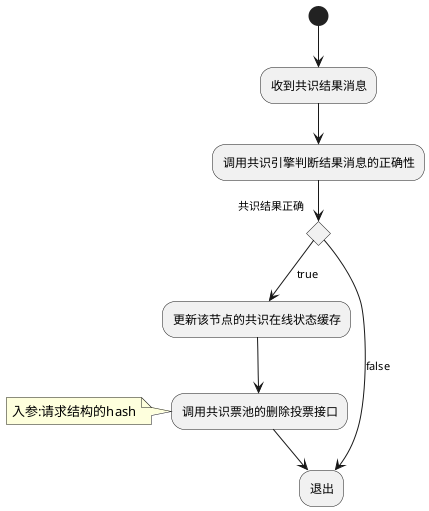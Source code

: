 @startuml
(*) --> 收到共识结果消息
--> 调用共识引擎判断结果消息的正确性
if 共识结果正确 then
    --> [true]更新该节点的共识在线状态缓存
    --> 调用共识票池的删除投票接口
    note left 
    入参:请求结构的hash
    end note
    --> 退出
else
    --> [false]退出
endif
@enduml